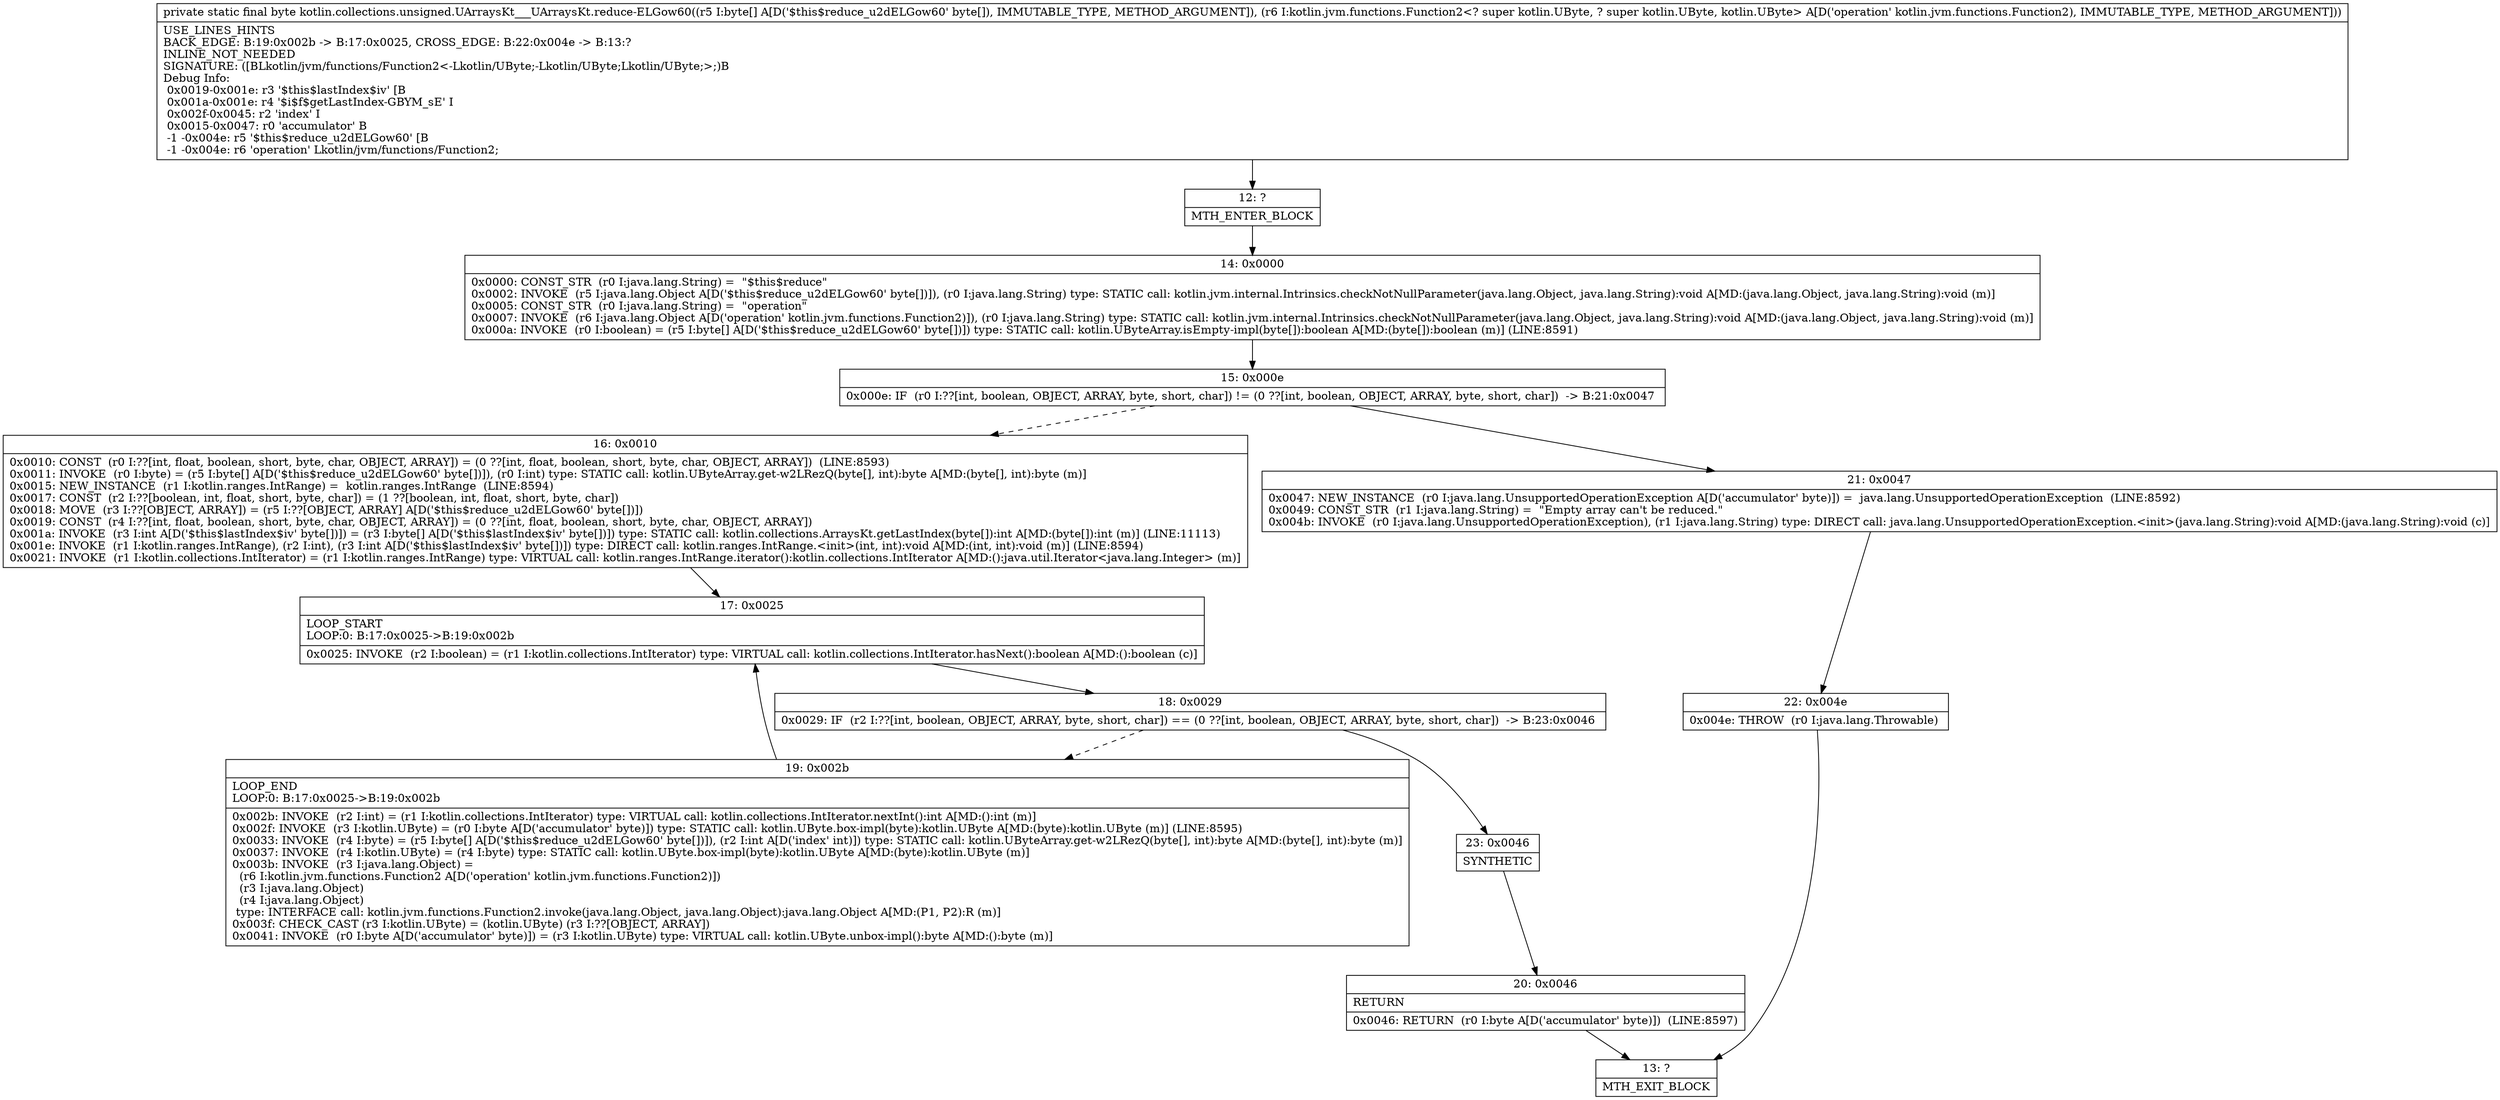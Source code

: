 digraph "CFG forkotlin.collections.unsigned.UArraysKt___UArraysKt.reduce\-ELGow60([BLkotlin\/jvm\/functions\/Function2;)B" {
Node_12 [shape=record,label="{12\:\ ?|MTH_ENTER_BLOCK\l}"];
Node_14 [shape=record,label="{14\:\ 0x0000|0x0000: CONST_STR  (r0 I:java.lang.String) =  \"$this$reduce\" \l0x0002: INVOKE  (r5 I:java.lang.Object A[D('$this$reduce_u2dELGow60' byte[])]), (r0 I:java.lang.String) type: STATIC call: kotlin.jvm.internal.Intrinsics.checkNotNullParameter(java.lang.Object, java.lang.String):void A[MD:(java.lang.Object, java.lang.String):void (m)]\l0x0005: CONST_STR  (r0 I:java.lang.String) =  \"operation\" \l0x0007: INVOKE  (r6 I:java.lang.Object A[D('operation' kotlin.jvm.functions.Function2)]), (r0 I:java.lang.String) type: STATIC call: kotlin.jvm.internal.Intrinsics.checkNotNullParameter(java.lang.Object, java.lang.String):void A[MD:(java.lang.Object, java.lang.String):void (m)]\l0x000a: INVOKE  (r0 I:boolean) = (r5 I:byte[] A[D('$this$reduce_u2dELGow60' byte[])]) type: STATIC call: kotlin.UByteArray.isEmpty\-impl(byte[]):boolean A[MD:(byte[]):boolean (m)] (LINE:8591)\l}"];
Node_15 [shape=record,label="{15\:\ 0x000e|0x000e: IF  (r0 I:??[int, boolean, OBJECT, ARRAY, byte, short, char]) != (0 ??[int, boolean, OBJECT, ARRAY, byte, short, char])  \-\> B:21:0x0047 \l}"];
Node_16 [shape=record,label="{16\:\ 0x0010|0x0010: CONST  (r0 I:??[int, float, boolean, short, byte, char, OBJECT, ARRAY]) = (0 ??[int, float, boolean, short, byte, char, OBJECT, ARRAY])  (LINE:8593)\l0x0011: INVOKE  (r0 I:byte) = (r5 I:byte[] A[D('$this$reduce_u2dELGow60' byte[])]), (r0 I:int) type: STATIC call: kotlin.UByteArray.get\-w2LRezQ(byte[], int):byte A[MD:(byte[], int):byte (m)]\l0x0015: NEW_INSTANCE  (r1 I:kotlin.ranges.IntRange) =  kotlin.ranges.IntRange  (LINE:8594)\l0x0017: CONST  (r2 I:??[boolean, int, float, short, byte, char]) = (1 ??[boolean, int, float, short, byte, char]) \l0x0018: MOVE  (r3 I:??[OBJECT, ARRAY]) = (r5 I:??[OBJECT, ARRAY] A[D('$this$reduce_u2dELGow60' byte[])]) \l0x0019: CONST  (r4 I:??[int, float, boolean, short, byte, char, OBJECT, ARRAY]) = (0 ??[int, float, boolean, short, byte, char, OBJECT, ARRAY]) \l0x001a: INVOKE  (r3 I:int A[D('$this$lastIndex$iv' byte[])]) = (r3 I:byte[] A[D('$this$lastIndex$iv' byte[])]) type: STATIC call: kotlin.collections.ArraysKt.getLastIndex(byte[]):int A[MD:(byte[]):int (m)] (LINE:11113)\l0x001e: INVOKE  (r1 I:kotlin.ranges.IntRange), (r2 I:int), (r3 I:int A[D('$this$lastIndex$iv' byte[])]) type: DIRECT call: kotlin.ranges.IntRange.\<init\>(int, int):void A[MD:(int, int):void (m)] (LINE:8594)\l0x0021: INVOKE  (r1 I:kotlin.collections.IntIterator) = (r1 I:kotlin.ranges.IntRange) type: VIRTUAL call: kotlin.ranges.IntRange.iterator():kotlin.collections.IntIterator A[MD:():java.util.Iterator\<java.lang.Integer\> (m)]\l}"];
Node_17 [shape=record,label="{17\:\ 0x0025|LOOP_START\lLOOP:0: B:17:0x0025\-\>B:19:0x002b\l|0x0025: INVOKE  (r2 I:boolean) = (r1 I:kotlin.collections.IntIterator) type: VIRTUAL call: kotlin.collections.IntIterator.hasNext():boolean A[MD:():boolean (c)]\l}"];
Node_18 [shape=record,label="{18\:\ 0x0029|0x0029: IF  (r2 I:??[int, boolean, OBJECT, ARRAY, byte, short, char]) == (0 ??[int, boolean, OBJECT, ARRAY, byte, short, char])  \-\> B:23:0x0046 \l}"];
Node_19 [shape=record,label="{19\:\ 0x002b|LOOP_END\lLOOP:0: B:17:0x0025\-\>B:19:0x002b\l|0x002b: INVOKE  (r2 I:int) = (r1 I:kotlin.collections.IntIterator) type: VIRTUAL call: kotlin.collections.IntIterator.nextInt():int A[MD:():int (m)]\l0x002f: INVOKE  (r3 I:kotlin.UByte) = (r0 I:byte A[D('accumulator' byte)]) type: STATIC call: kotlin.UByte.box\-impl(byte):kotlin.UByte A[MD:(byte):kotlin.UByte (m)] (LINE:8595)\l0x0033: INVOKE  (r4 I:byte) = (r5 I:byte[] A[D('$this$reduce_u2dELGow60' byte[])]), (r2 I:int A[D('index' int)]) type: STATIC call: kotlin.UByteArray.get\-w2LRezQ(byte[], int):byte A[MD:(byte[], int):byte (m)]\l0x0037: INVOKE  (r4 I:kotlin.UByte) = (r4 I:byte) type: STATIC call: kotlin.UByte.box\-impl(byte):kotlin.UByte A[MD:(byte):kotlin.UByte (m)]\l0x003b: INVOKE  (r3 I:java.lang.Object) = \l  (r6 I:kotlin.jvm.functions.Function2 A[D('operation' kotlin.jvm.functions.Function2)])\l  (r3 I:java.lang.Object)\l  (r4 I:java.lang.Object)\l type: INTERFACE call: kotlin.jvm.functions.Function2.invoke(java.lang.Object, java.lang.Object):java.lang.Object A[MD:(P1, P2):R (m)]\l0x003f: CHECK_CAST (r3 I:kotlin.UByte) = (kotlin.UByte) (r3 I:??[OBJECT, ARRAY]) \l0x0041: INVOKE  (r0 I:byte A[D('accumulator' byte)]) = (r3 I:kotlin.UByte) type: VIRTUAL call: kotlin.UByte.unbox\-impl():byte A[MD:():byte (m)]\l}"];
Node_23 [shape=record,label="{23\:\ 0x0046|SYNTHETIC\l}"];
Node_20 [shape=record,label="{20\:\ 0x0046|RETURN\l|0x0046: RETURN  (r0 I:byte A[D('accumulator' byte)])  (LINE:8597)\l}"];
Node_13 [shape=record,label="{13\:\ ?|MTH_EXIT_BLOCK\l}"];
Node_21 [shape=record,label="{21\:\ 0x0047|0x0047: NEW_INSTANCE  (r0 I:java.lang.UnsupportedOperationException A[D('accumulator' byte)]) =  java.lang.UnsupportedOperationException  (LINE:8592)\l0x0049: CONST_STR  (r1 I:java.lang.String) =  \"Empty array can't be reduced.\" \l0x004b: INVOKE  (r0 I:java.lang.UnsupportedOperationException), (r1 I:java.lang.String) type: DIRECT call: java.lang.UnsupportedOperationException.\<init\>(java.lang.String):void A[MD:(java.lang.String):void (c)]\l}"];
Node_22 [shape=record,label="{22\:\ 0x004e|0x004e: THROW  (r0 I:java.lang.Throwable) \l}"];
MethodNode[shape=record,label="{private static final byte kotlin.collections.unsigned.UArraysKt___UArraysKt.reduce\-ELGow60((r5 I:byte[] A[D('$this$reduce_u2dELGow60' byte[]), IMMUTABLE_TYPE, METHOD_ARGUMENT]), (r6 I:kotlin.jvm.functions.Function2\<? super kotlin.UByte, ? super kotlin.UByte, kotlin.UByte\> A[D('operation' kotlin.jvm.functions.Function2), IMMUTABLE_TYPE, METHOD_ARGUMENT]))  | USE_LINES_HINTS\lBACK_EDGE: B:19:0x002b \-\> B:17:0x0025, CROSS_EDGE: B:22:0x004e \-\> B:13:?\lINLINE_NOT_NEEDED\lSIGNATURE: ([BLkotlin\/jvm\/functions\/Function2\<\-Lkotlin\/UByte;\-Lkotlin\/UByte;Lkotlin\/UByte;\>;)B\lDebug Info:\l  0x0019\-0x001e: r3 '$this$lastIndex$iv' [B\l  0x001a\-0x001e: r4 '$i$f$getLastIndex\-GBYM_sE' I\l  0x002f\-0x0045: r2 'index' I\l  0x0015\-0x0047: r0 'accumulator' B\l  \-1 \-0x004e: r5 '$this$reduce_u2dELGow60' [B\l  \-1 \-0x004e: r6 'operation' Lkotlin\/jvm\/functions\/Function2;\l}"];
MethodNode -> Node_12;Node_12 -> Node_14;
Node_14 -> Node_15;
Node_15 -> Node_16[style=dashed];
Node_15 -> Node_21;
Node_16 -> Node_17;
Node_17 -> Node_18;
Node_18 -> Node_19[style=dashed];
Node_18 -> Node_23;
Node_19 -> Node_17;
Node_23 -> Node_20;
Node_20 -> Node_13;
Node_21 -> Node_22;
Node_22 -> Node_13;
}

